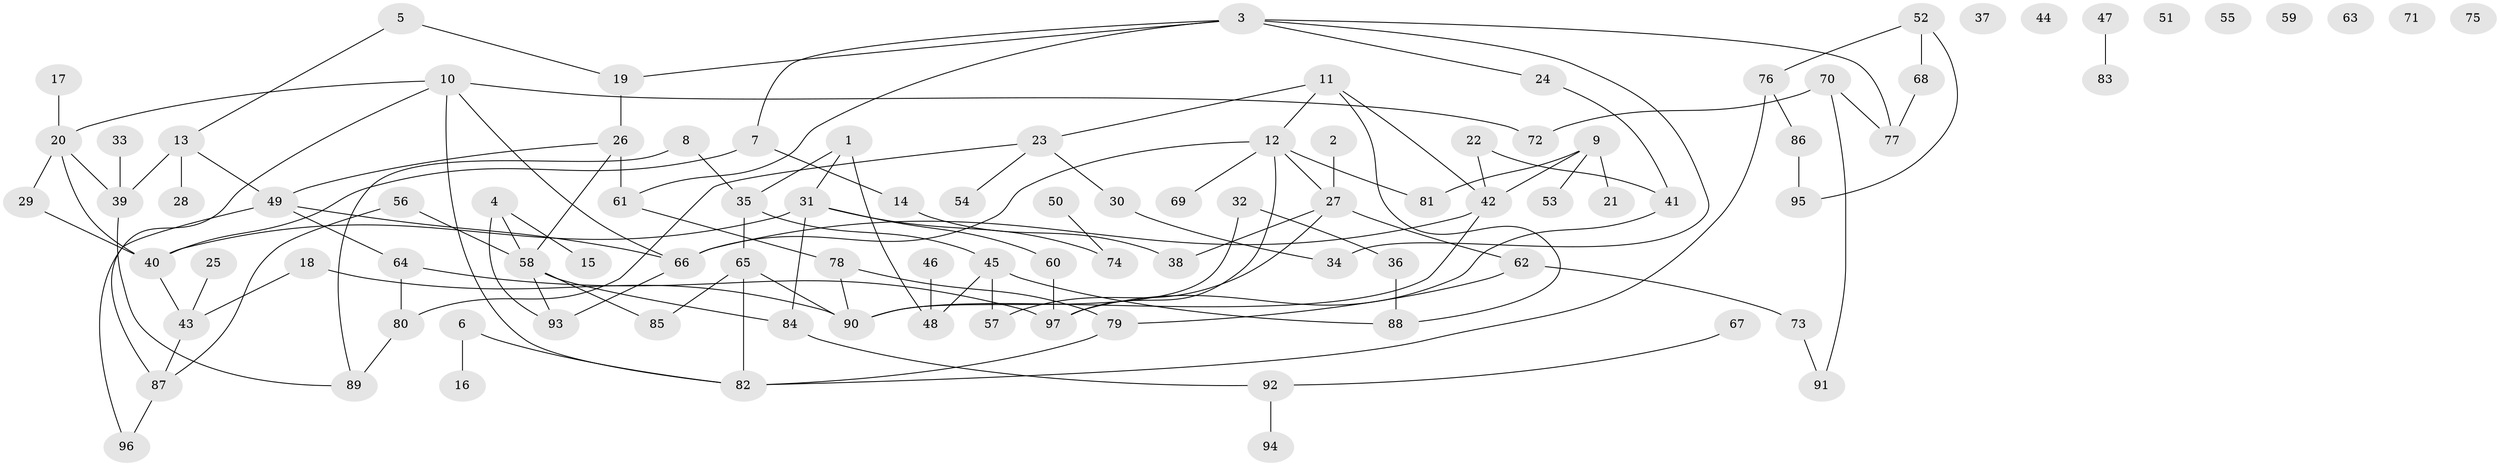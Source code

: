// Generated by graph-tools (version 1.1) at 2025/39/03/09/25 04:39:11]
// undirected, 97 vertices, 124 edges
graph export_dot {
graph [start="1"]
  node [color=gray90,style=filled];
  1;
  2;
  3;
  4;
  5;
  6;
  7;
  8;
  9;
  10;
  11;
  12;
  13;
  14;
  15;
  16;
  17;
  18;
  19;
  20;
  21;
  22;
  23;
  24;
  25;
  26;
  27;
  28;
  29;
  30;
  31;
  32;
  33;
  34;
  35;
  36;
  37;
  38;
  39;
  40;
  41;
  42;
  43;
  44;
  45;
  46;
  47;
  48;
  49;
  50;
  51;
  52;
  53;
  54;
  55;
  56;
  57;
  58;
  59;
  60;
  61;
  62;
  63;
  64;
  65;
  66;
  67;
  68;
  69;
  70;
  71;
  72;
  73;
  74;
  75;
  76;
  77;
  78;
  79;
  80;
  81;
  82;
  83;
  84;
  85;
  86;
  87;
  88;
  89;
  90;
  91;
  92;
  93;
  94;
  95;
  96;
  97;
  1 -- 31;
  1 -- 35;
  1 -- 48;
  2 -- 27;
  3 -- 7;
  3 -- 19;
  3 -- 24;
  3 -- 34;
  3 -- 61;
  3 -- 77;
  4 -- 15;
  4 -- 58;
  4 -- 93;
  5 -- 13;
  5 -- 19;
  6 -- 16;
  6 -- 82;
  7 -- 14;
  7 -- 40;
  8 -- 35;
  8 -- 89;
  9 -- 21;
  9 -- 42;
  9 -- 53;
  9 -- 81;
  10 -- 20;
  10 -- 66;
  10 -- 72;
  10 -- 82;
  10 -- 87;
  11 -- 12;
  11 -- 23;
  11 -- 42;
  11 -- 88;
  12 -- 27;
  12 -- 66;
  12 -- 69;
  12 -- 81;
  12 -- 97;
  13 -- 28;
  13 -- 39;
  13 -- 49;
  14 -- 38;
  17 -- 20;
  18 -- 43;
  18 -- 90;
  19 -- 26;
  20 -- 29;
  20 -- 39;
  20 -- 40;
  22 -- 41;
  22 -- 42;
  23 -- 30;
  23 -- 54;
  23 -- 80;
  24 -- 41;
  25 -- 43;
  26 -- 49;
  26 -- 58;
  26 -- 61;
  27 -- 38;
  27 -- 57;
  27 -- 62;
  29 -- 40;
  30 -- 34;
  31 -- 40;
  31 -- 60;
  31 -- 74;
  31 -- 84;
  32 -- 36;
  32 -- 90;
  33 -- 39;
  35 -- 45;
  35 -- 65;
  36 -- 88;
  39 -- 89;
  40 -- 43;
  41 -- 97;
  42 -- 66;
  42 -- 90;
  43 -- 87;
  45 -- 48;
  45 -- 57;
  45 -- 88;
  46 -- 48;
  47 -- 83;
  49 -- 64;
  49 -- 66;
  49 -- 96;
  50 -- 74;
  52 -- 68;
  52 -- 76;
  52 -- 95;
  56 -- 58;
  56 -- 87;
  58 -- 84;
  58 -- 85;
  58 -- 93;
  60 -- 97;
  61 -- 78;
  62 -- 73;
  62 -- 79;
  64 -- 80;
  64 -- 97;
  65 -- 82;
  65 -- 85;
  65 -- 90;
  66 -- 93;
  67 -- 92;
  68 -- 77;
  70 -- 72;
  70 -- 77;
  70 -- 91;
  73 -- 91;
  76 -- 82;
  76 -- 86;
  78 -- 79;
  78 -- 90;
  79 -- 82;
  80 -- 89;
  84 -- 92;
  86 -- 95;
  87 -- 96;
  92 -- 94;
}
